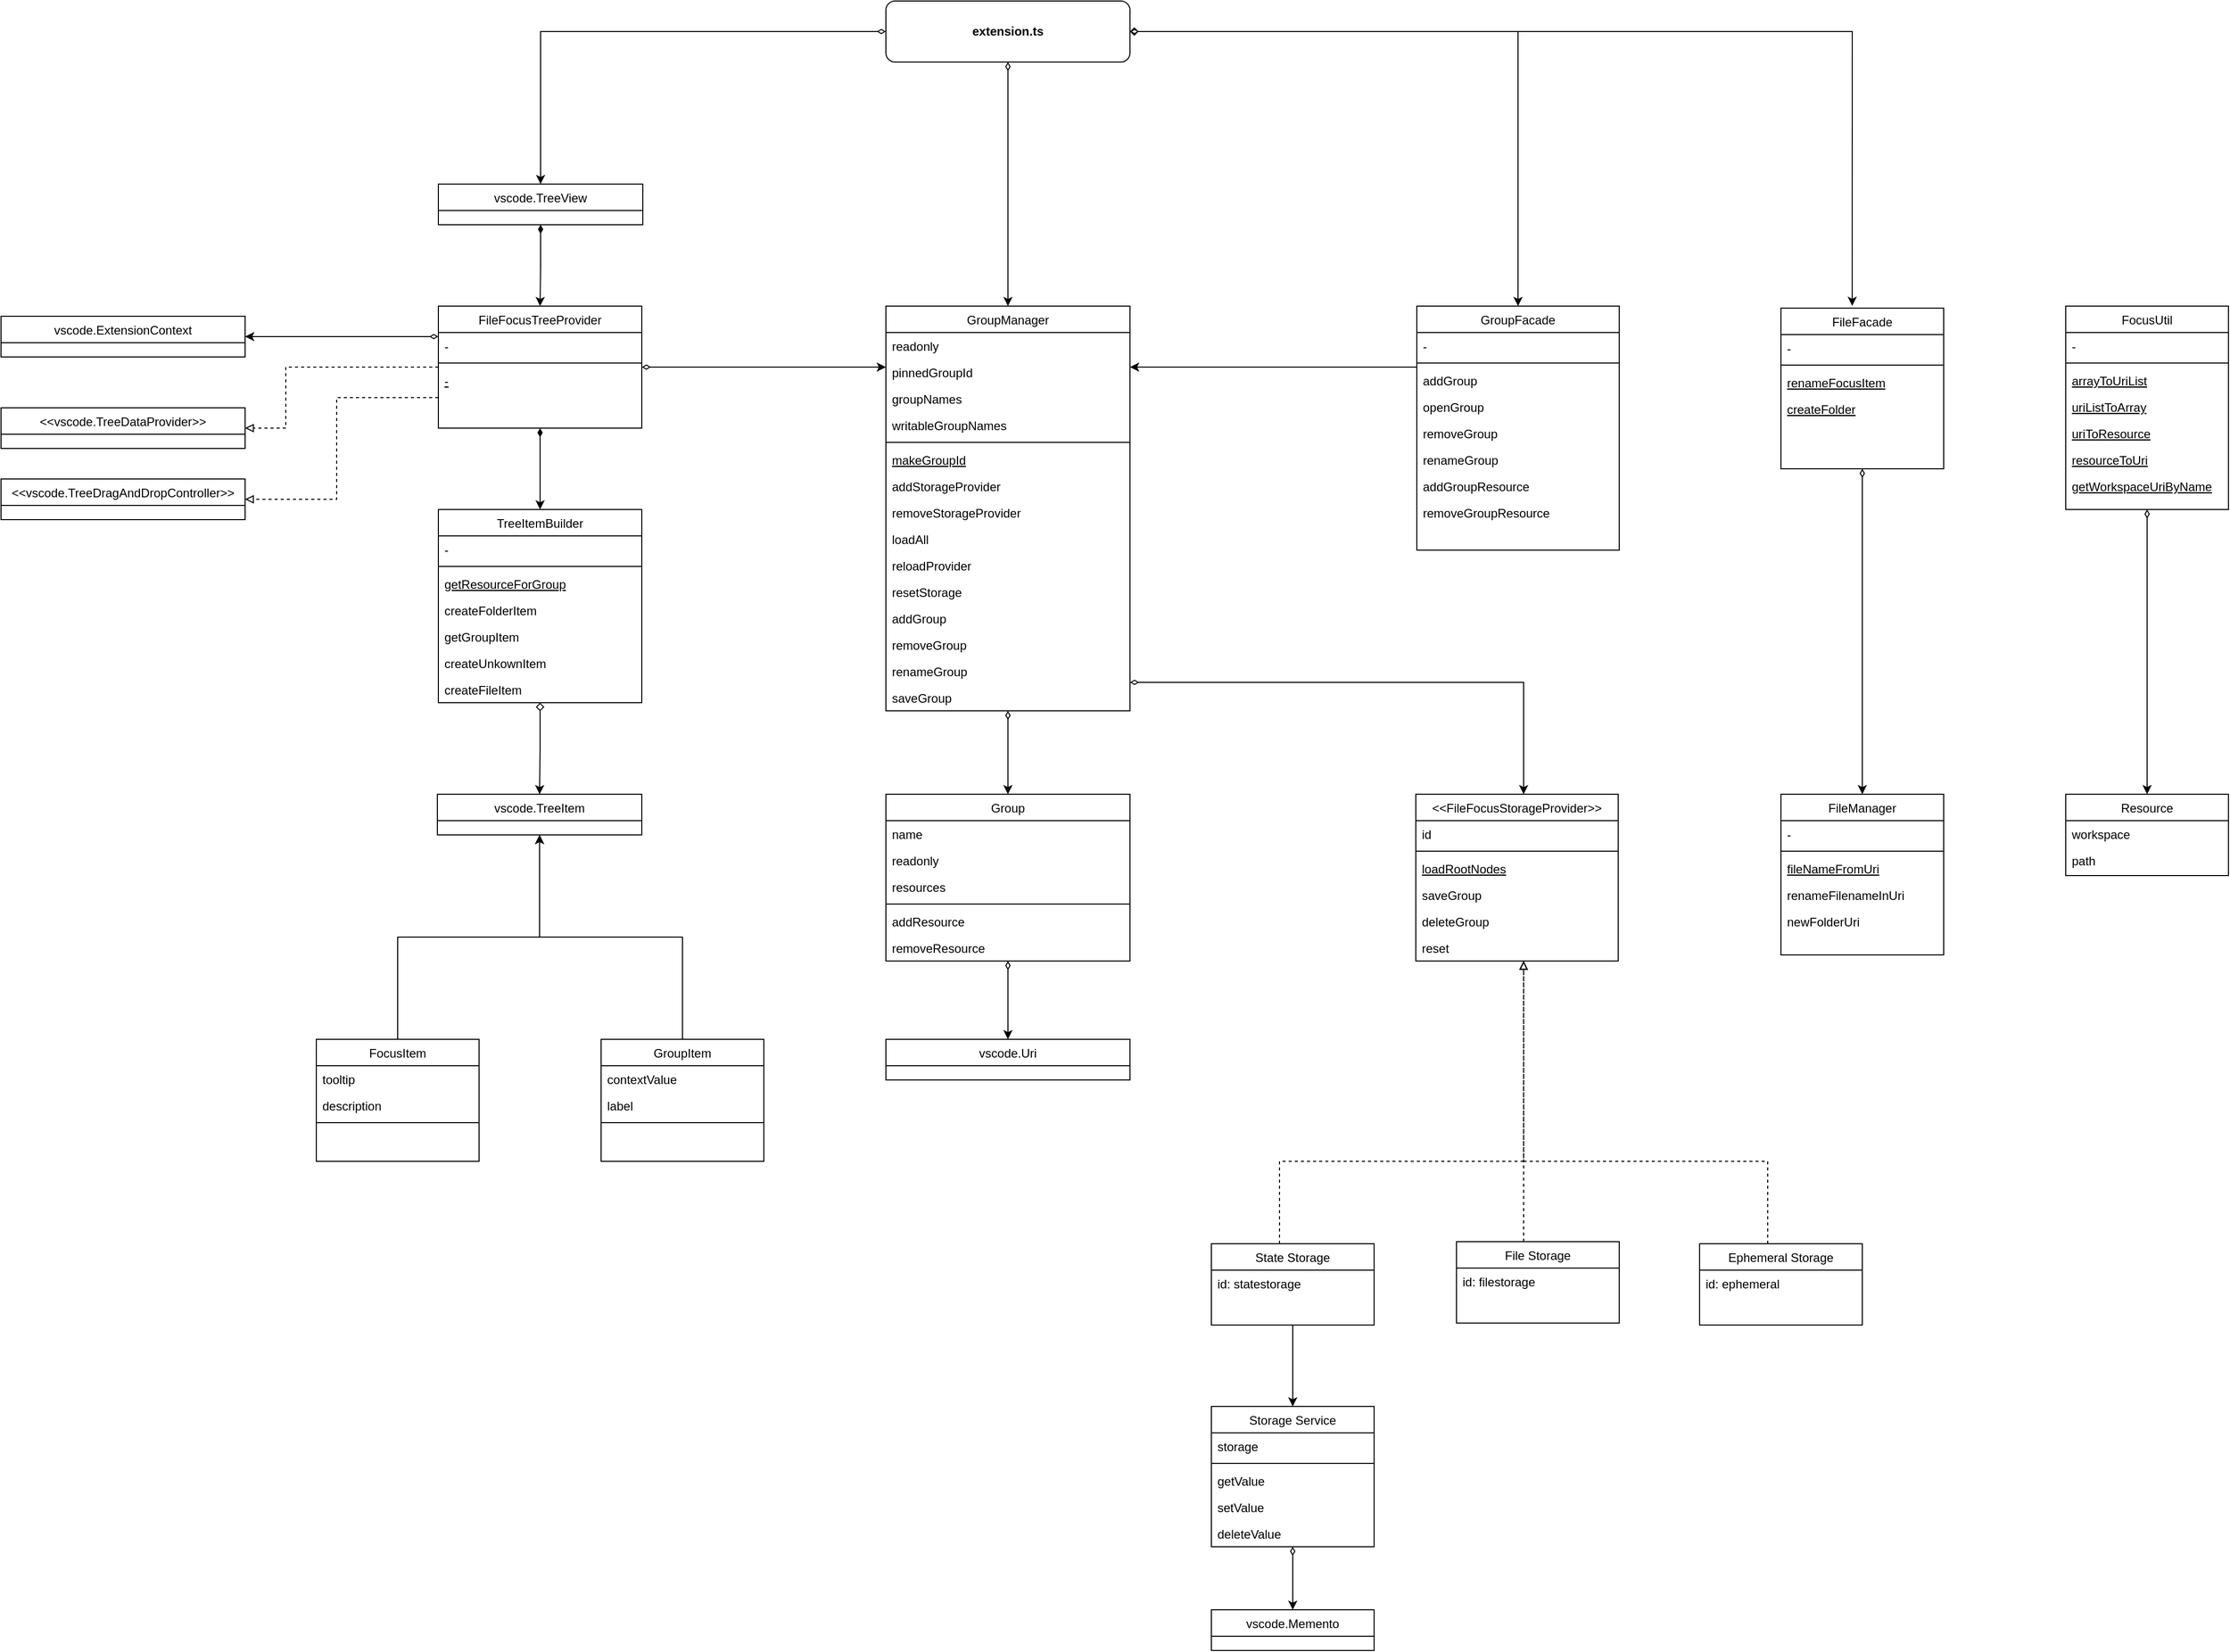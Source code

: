 <mxfile version="22.0.3" type="device">
  <diagram id="C5RBs43oDa-KdzZeNtuy" name="Page-1">
    <mxGraphModel dx="2527" dy="3093" grid="1" gridSize="10" guides="1" tooltips="1" connect="1" arrows="1" fold="1" page="1" pageScale="1" pageWidth="827" pageHeight="1169" math="0" shadow="0">
      <root>
        <mxCell id="WIyWlLk6GJQsqaUBKTNV-0" />
        <mxCell id="WIyWlLk6GJQsqaUBKTNV-1" parent="WIyWlLk6GJQsqaUBKTNV-0" />
        <mxCell id="tb0Ajru5CgpvKeTH0IVj-157" style="edgeStyle=orthogonalEdgeStyle;rounded=0;orthogonalLoop=1;jettySize=auto;html=1;entryX=0.5;entryY=0;entryDx=0;entryDy=0;startArrow=diamondThin;startFill=0;" edge="1" parent="WIyWlLk6GJQsqaUBKTNV-1" source="tb0Ajru5CgpvKeTH0IVj-0" target="tb0Ajru5CgpvKeTH0IVj-155">
          <mxGeometry relative="1" as="geometry" />
        </mxCell>
        <mxCell id="tb0Ajru5CgpvKeTH0IVj-0" value="Storage Service" style="swimlane;fontStyle=0;align=center;verticalAlign=top;childLayout=stackLayout;horizontal=1;startSize=26;horizontalStack=0;resizeParent=1;resizeLast=0;collapsible=1;marginBottom=0;rounded=0;shadow=0;strokeWidth=1;" vertex="1" parent="WIyWlLk6GJQsqaUBKTNV-1">
          <mxGeometry x="2080" y="1162" width="160" height="138" as="geometry">
            <mxRectangle x="130" y="380" width="160" height="26" as="alternateBounds" />
          </mxGeometry>
        </mxCell>
        <mxCell id="tb0Ajru5CgpvKeTH0IVj-1" value="storage" style="text;align=left;verticalAlign=top;spacingLeft=4;spacingRight=4;overflow=hidden;rotatable=0;points=[[0,0.5],[1,0.5]];portConstraint=eastwest;" vertex="1" parent="tb0Ajru5CgpvKeTH0IVj-0">
          <mxGeometry y="26" width="160" height="26" as="geometry" />
        </mxCell>
        <mxCell id="tb0Ajru5CgpvKeTH0IVj-3" value="" style="line;html=1;strokeWidth=1;align=left;verticalAlign=middle;spacingTop=-1;spacingLeft=3;spacingRight=3;rotatable=0;labelPosition=right;points=[];portConstraint=eastwest;" vertex="1" parent="tb0Ajru5CgpvKeTH0IVj-0">
          <mxGeometry y="52" width="160" height="8" as="geometry" />
        </mxCell>
        <mxCell id="tb0Ajru5CgpvKeTH0IVj-4" value="getValue" style="text;align=left;verticalAlign=top;spacingLeft=4;spacingRight=4;overflow=hidden;rotatable=0;points=[[0,0.5],[1,0.5]];portConstraint=eastwest;fontStyle=0" vertex="1" parent="tb0Ajru5CgpvKeTH0IVj-0">
          <mxGeometry y="60" width="160" height="26" as="geometry" />
        </mxCell>
        <mxCell id="tb0Ajru5CgpvKeTH0IVj-5" value="setValue" style="text;align=left;verticalAlign=top;spacingLeft=4;spacingRight=4;overflow=hidden;rotatable=0;points=[[0,0.5],[1,0.5]];portConstraint=eastwest;" vertex="1" parent="tb0Ajru5CgpvKeTH0IVj-0">
          <mxGeometry y="86" width="160" height="26" as="geometry" />
        </mxCell>
        <mxCell id="tb0Ajru5CgpvKeTH0IVj-156" value="deleteValue" style="text;align=left;verticalAlign=top;spacingLeft=4;spacingRight=4;overflow=hidden;rotatable=0;points=[[0,0.5],[1,0.5]];portConstraint=eastwest;" vertex="1" parent="tb0Ajru5CgpvKeTH0IVj-0">
          <mxGeometry y="112" width="160" height="26" as="geometry" />
        </mxCell>
        <mxCell id="tb0Ajru5CgpvKeTH0IVj-40" style="edgeStyle=orthogonalEdgeStyle;rounded=0;orthogonalLoop=1;jettySize=auto;html=1;dashed=1;endArrow=block;endFill=0;" edge="1" parent="WIyWlLk6GJQsqaUBKTNV-1" source="tb0Ajru5CgpvKeTH0IVj-13" target="tb0Ajru5CgpvKeTH0IVj-28">
          <mxGeometry relative="1" as="geometry">
            <Array as="points">
              <mxPoint x="2147" y="921" />
              <mxPoint x="2387" y="921" />
            </Array>
          </mxGeometry>
        </mxCell>
        <mxCell id="tb0Ajru5CgpvKeTH0IVj-158" style="edgeStyle=orthogonalEdgeStyle;rounded=0;orthogonalLoop=1;jettySize=auto;html=1;entryX=0.5;entryY=0;entryDx=0;entryDy=0;" edge="1" parent="WIyWlLk6GJQsqaUBKTNV-1" source="tb0Ajru5CgpvKeTH0IVj-13" target="tb0Ajru5CgpvKeTH0IVj-0">
          <mxGeometry relative="1" as="geometry" />
        </mxCell>
        <mxCell id="tb0Ajru5CgpvKeTH0IVj-13" value="State Storage" style="swimlane;fontStyle=0;align=center;verticalAlign=top;childLayout=stackLayout;horizontal=1;startSize=26;horizontalStack=0;resizeParent=1;resizeLast=0;collapsible=1;marginBottom=0;rounded=0;shadow=0;strokeWidth=1;" vertex="1" parent="WIyWlLk6GJQsqaUBKTNV-1">
          <mxGeometry x="2080" y="1002" width="160" height="80" as="geometry">
            <mxRectangle x="130" y="380" width="160" height="26" as="alternateBounds" />
          </mxGeometry>
        </mxCell>
        <mxCell id="tb0Ajru5CgpvKeTH0IVj-14" value="id: statestorage" style="text;align=left;verticalAlign=top;spacingLeft=4;spacingRight=4;overflow=hidden;rotatable=0;points=[[0,0.5],[1,0.5]];portConstraint=eastwest;" vertex="1" parent="tb0Ajru5CgpvKeTH0IVj-13">
          <mxGeometry y="26" width="160" height="26" as="geometry" />
        </mxCell>
        <mxCell id="tb0Ajru5CgpvKeTH0IVj-41" style="edgeStyle=orthogonalEdgeStyle;rounded=0;orthogonalLoop=1;jettySize=auto;html=1;dashed=1;endArrow=block;endFill=0;" edge="1" parent="WIyWlLk6GJQsqaUBKTNV-1" source="tb0Ajru5CgpvKeTH0IVj-18" target="tb0Ajru5CgpvKeTH0IVj-28">
          <mxGeometry relative="1" as="geometry">
            <Array as="points">
              <mxPoint x="2387" y="893" />
              <mxPoint x="2387" y="893" />
            </Array>
          </mxGeometry>
        </mxCell>
        <mxCell id="tb0Ajru5CgpvKeTH0IVj-18" value="File Storage" style="swimlane;fontStyle=0;align=center;verticalAlign=top;childLayout=stackLayout;horizontal=1;startSize=26;horizontalStack=0;resizeParent=1;resizeLast=0;collapsible=1;marginBottom=0;rounded=0;shadow=0;strokeWidth=1;" vertex="1" parent="WIyWlLk6GJQsqaUBKTNV-1">
          <mxGeometry x="2321" y="1000" width="160" height="80" as="geometry">
            <mxRectangle x="130" y="380" width="160" height="26" as="alternateBounds" />
          </mxGeometry>
        </mxCell>
        <mxCell id="tb0Ajru5CgpvKeTH0IVj-19" value="id: filestorage" style="text;align=left;verticalAlign=top;spacingLeft=4;spacingRight=4;overflow=hidden;rotatable=0;points=[[0,0.5],[1,0.5]];portConstraint=eastwest;" vertex="1" parent="tb0Ajru5CgpvKeTH0IVj-18">
          <mxGeometry y="26" width="160" height="26" as="geometry" />
        </mxCell>
        <mxCell id="tb0Ajru5CgpvKeTH0IVj-39" style="edgeStyle=orthogonalEdgeStyle;rounded=0;orthogonalLoop=1;jettySize=auto;html=1;dashed=1;endArrow=block;endFill=0;" edge="1" parent="WIyWlLk6GJQsqaUBKTNV-1" source="tb0Ajru5CgpvKeTH0IVj-23" target="tb0Ajru5CgpvKeTH0IVj-28">
          <mxGeometry relative="1" as="geometry">
            <Array as="points">
              <mxPoint x="2627" y="921" />
              <mxPoint x="2387" y="921" />
            </Array>
          </mxGeometry>
        </mxCell>
        <mxCell id="tb0Ajru5CgpvKeTH0IVj-23" value="Ephemeral Storage" style="swimlane;fontStyle=0;align=center;verticalAlign=top;childLayout=stackLayout;horizontal=1;startSize=26;horizontalStack=0;resizeParent=1;resizeLast=0;collapsible=1;marginBottom=0;rounded=0;shadow=0;strokeWidth=1;" vertex="1" parent="WIyWlLk6GJQsqaUBKTNV-1">
          <mxGeometry x="2560" y="1002" width="160" height="80" as="geometry">
            <mxRectangle x="130" y="380" width="160" height="26" as="alternateBounds" />
          </mxGeometry>
        </mxCell>
        <mxCell id="tb0Ajru5CgpvKeTH0IVj-24" value="id: ephemeral" style="text;align=left;verticalAlign=top;spacingLeft=4;spacingRight=4;overflow=hidden;rotatable=0;points=[[0,0.5],[1,0.5]];portConstraint=eastwest;" vertex="1" parent="tb0Ajru5CgpvKeTH0IVj-23">
          <mxGeometry y="26" width="160" height="26" as="geometry" />
        </mxCell>
        <mxCell id="tb0Ajru5CgpvKeTH0IVj-28" value="&lt;&lt;FileFocusStorageProvider&gt;&gt;" style="swimlane;fontStyle=0;align=center;verticalAlign=top;childLayout=stackLayout;horizontal=1;startSize=26;horizontalStack=0;resizeParent=1;resizeLast=0;collapsible=1;marginBottom=0;rounded=0;shadow=0;strokeWidth=1;" vertex="1" parent="WIyWlLk6GJQsqaUBKTNV-1">
          <mxGeometry x="2281" y="560" width="199" height="164" as="geometry">
            <mxRectangle x="130" y="380" width="160" height="26" as="alternateBounds" />
          </mxGeometry>
        </mxCell>
        <mxCell id="tb0Ajru5CgpvKeTH0IVj-29" value="id" style="text;align=left;verticalAlign=top;spacingLeft=4;spacingRight=4;overflow=hidden;rotatable=0;points=[[0,0.5],[1,0.5]];portConstraint=eastwest;" vertex="1" parent="tb0Ajru5CgpvKeTH0IVj-28">
          <mxGeometry y="26" width="199" height="26" as="geometry" />
        </mxCell>
        <mxCell id="tb0Ajru5CgpvKeTH0IVj-30" value="" style="line;html=1;strokeWidth=1;align=left;verticalAlign=middle;spacingTop=-1;spacingLeft=3;spacingRight=3;rotatable=0;labelPosition=right;points=[];portConstraint=eastwest;" vertex="1" parent="tb0Ajru5CgpvKeTH0IVj-28">
          <mxGeometry y="52" width="199" height="8" as="geometry" />
        </mxCell>
        <mxCell id="tb0Ajru5CgpvKeTH0IVj-31" value="loadRootNodes" style="text;align=left;verticalAlign=top;spacingLeft=4;spacingRight=4;overflow=hidden;rotatable=0;points=[[0,0.5],[1,0.5]];portConstraint=eastwest;fontStyle=4" vertex="1" parent="tb0Ajru5CgpvKeTH0IVj-28">
          <mxGeometry y="60" width="199" height="26" as="geometry" />
        </mxCell>
        <mxCell id="tb0Ajru5CgpvKeTH0IVj-32" value="saveGroup" style="text;align=left;verticalAlign=top;spacingLeft=4;spacingRight=4;overflow=hidden;rotatable=0;points=[[0,0.5],[1,0.5]];portConstraint=eastwest;" vertex="1" parent="tb0Ajru5CgpvKeTH0IVj-28">
          <mxGeometry y="86" width="199" height="26" as="geometry" />
        </mxCell>
        <mxCell id="tb0Ajru5CgpvKeTH0IVj-33" value="deleteGroup" style="text;align=left;verticalAlign=top;spacingLeft=4;spacingRight=4;overflow=hidden;rotatable=0;points=[[0,0.5],[1,0.5]];portConstraint=eastwest;" vertex="1" parent="tb0Ajru5CgpvKeTH0IVj-28">
          <mxGeometry y="112" width="199" height="26" as="geometry" />
        </mxCell>
        <mxCell id="tb0Ajru5CgpvKeTH0IVj-34" value="reset" style="text;align=left;verticalAlign=top;spacingLeft=4;spacingRight=4;overflow=hidden;rotatable=0;points=[[0,0.5],[1,0.5]];portConstraint=eastwest;" vertex="1" parent="tb0Ajru5CgpvKeTH0IVj-28">
          <mxGeometry y="138" width="199" height="26" as="geometry" />
        </mxCell>
        <mxCell id="tb0Ajru5CgpvKeTH0IVj-77" style="edgeStyle=orthogonalEdgeStyle;rounded=0;orthogonalLoop=1;jettySize=auto;html=1;entryX=1;entryY=0.5;entryDx=0;entryDy=0;dashed=1;endArrow=block;endFill=0;" edge="1" parent="WIyWlLk6GJQsqaUBKTNV-1" source="tb0Ajru5CgpvKeTH0IVj-42" target="tb0Ajru5CgpvKeTH0IVj-62">
          <mxGeometry relative="1" as="geometry">
            <Array as="points">
              <mxPoint x="1170" y="140" />
              <mxPoint x="1170" y="200" />
            </Array>
          </mxGeometry>
        </mxCell>
        <mxCell id="tb0Ajru5CgpvKeTH0IVj-78" style="edgeStyle=orthogonalEdgeStyle;rounded=0;orthogonalLoop=1;jettySize=auto;html=1;entryX=1;entryY=0.5;entryDx=0;entryDy=0;endArrow=block;endFill=0;dashed=1;" edge="1" parent="WIyWlLk6GJQsqaUBKTNV-1" source="tb0Ajru5CgpvKeTH0IVj-42" target="tb0Ajru5CgpvKeTH0IVj-69">
          <mxGeometry relative="1" as="geometry">
            <Array as="points">
              <mxPoint x="1220" y="170" />
              <mxPoint x="1220" y="270" />
            </Array>
          </mxGeometry>
        </mxCell>
        <mxCell id="tb0Ajru5CgpvKeTH0IVj-147" style="edgeStyle=orthogonalEdgeStyle;rounded=0;orthogonalLoop=1;jettySize=auto;html=1;startArrow=diamondThin;startFill=1;" edge="1" parent="WIyWlLk6GJQsqaUBKTNV-1" source="tb0Ajru5CgpvKeTH0IVj-42" target="tb0Ajru5CgpvKeTH0IVj-57">
          <mxGeometry relative="1" as="geometry" />
        </mxCell>
        <mxCell id="tb0Ajru5CgpvKeTH0IVj-149" style="edgeStyle=orthogonalEdgeStyle;rounded=0;orthogonalLoop=1;jettySize=auto;html=1;startArrow=diamondThin;startFill=0;" edge="1" parent="WIyWlLk6GJQsqaUBKTNV-1" source="tb0Ajru5CgpvKeTH0IVj-42" target="tb0Ajru5CgpvKeTH0IVj-148">
          <mxGeometry relative="1" as="geometry">
            <mxPoint x="1820" y="230" as="sourcePoint" />
            <mxPoint x="1570" y="-180" as="targetPoint" />
            <Array as="points">
              <mxPoint x="1290" y="110" />
              <mxPoint x="1290" y="110" />
            </Array>
          </mxGeometry>
        </mxCell>
        <mxCell id="tb0Ajru5CgpvKeTH0IVj-162" style="edgeStyle=orthogonalEdgeStyle;rounded=0;orthogonalLoop=1;jettySize=auto;html=1;startArrow=diamondThin;startFill=0;" edge="1" parent="WIyWlLk6GJQsqaUBKTNV-1" source="tb0Ajru5CgpvKeTH0IVj-42" target="tb0Ajru5CgpvKeTH0IVj-107">
          <mxGeometry relative="1" as="geometry">
            <Array as="points">
              <mxPoint x="1710" y="140" />
              <mxPoint x="1710" y="140" />
            </Array>
          </mxGeometry>
        </mxCell>
        <mxCell id="tb0Ajru5CgpvKeTH0IVj-42" value="FileFocusTreeProvider" style="swimlane;fontStyle=0;align=center;verticalAlign=top;childLayout=stackLayout;horizontal=1;startSize=26;horizontalStack=0;resizeParent=1;resizeLast=0;collapsible=1;marginBottom=0;rounded=0;shadow=0;strokeWidth=1;" vertex="1" parent="WIyWlLk6GJQsqaUBKTNV-1">
          <mxGeometry x="1320" y="80" width="200" height="120" as="geometry">
            <mxRectangle x="130" y="380" width="160" height="26" as="alternateBounds" />
          </mxGeometry>
        </mxCell>
        <mxCell id="tb0Ajru5CgpvKeTH0IVj-43" value="-" style="text;align=left;verticalAlign=top;spacingLeft=4;spacingRight=4;overflow=hidden;rotatable=0;points=[[0,0.5],[1,0.5]];portConstraint=eastwest;" vertex="1" parent="tb0Ajru5CgpvKeTH0IVj-42">
          <mxGeometry y="26" width="200" height="26" as="geometry" />
        </mxCell>
        <mxCell id="tb0Ajru5CgpvKeTH0IVj-44" value="" style="line;html=1;strokeWidth=1;align=left;verticalAlign=middle;spacingTop=-1;spacingLeft=3;spacingRight=3;rotatable=0;labelPosition=right;points=[];portConstraint=eastwest;" vertex="1" parent="tb0Ajru5CgpvKeTH0IVj-42">
          <mxGeometry y="52" width="200" height="8" as="geometry" />
        </mxCell>
        <mxCell id="tb0Ajru5CgpvKeTH0IVj-45" value="-" style="text;align=left;verticalAlign=top;spacingLeft=4;spacingRight=4;overflow=hidden;rotatable=0;points=[[0,0.5],[1,0.5]];portConstraint=eastwest;fontStyle=4" vertex="1" parent="tb0Ajru5CgpvKeTH0IVj-42">
          <mxGeometry y="60" width="200" height="26" as="geometry" />
        </mxCell>
        <mxCell id="tb0Ajru5CgpvKeTH0IVj-76" style="edgeStyle=orthogonalEdgeStyle;rounded=0;orthogonalLoop=1;jettySize=auto;html=1;entryX=0.5;entryY=1;entryDx=0;entryDy=0;" edge="1" parent="WIyWlLk6GJQsqaUBKTNV-1" source="tb0Ajru5CgpvKeTH0IVj-47" target="tb0Ajru5CgpvKeTH0IVj-70">
          <mxGeometry relative="1" as="geometry" />
        </mxCell>
        <mxCell id="tb0Ajru5CgpvKeTH0IVj-47" value="FocusItem" style="swimlane;fontStyle=0;align=center;verticalAlign=top;childLayout=stackLayout;horizontal=1;startSize=26;horizontalStack=0;resizeParent=1;resizeLast=0;collapsible=1;marginBottom=0;rounded=0;shadow=0;strokeWidth=1;" vertex="1" parent="WIyWlLk6GJQsqaUBKTNV-1">
          <mxGeometry x="1200" y="801" width="160" height="120" as="geometry">
            <mxRectangle x="130" y="380" width="160" height="26" as="alternateBounds" />
          </mxGeometry>
        </mxCell>
        <mxCell id="tb0Ajru5CgpvKeTH0IVj-48" value="tooltip" style="text;align=left;verticalAlign=top;spacingLeft=4;spacingRight=4;overflow=hidden;rotatable=0;points=[[0,0.5],[1,0.5]];portConstraint=eastwest;" vertex="1" parent="tb0Ajru5CgpvKeTH0IVj-47">
          <mxGeometry y="26" width="160" height="26" as="geometry" />
        </mxCell>
        <mxCell id="tb0Ajru5CgpvKeTH0IVj-50" value="description" style="text;align=left;verticalAlign=top;spacingLeft=4;spacingRight=4;overflow=hidden;rotatable=0;points=[[0,0.5],[1,0.5]];portConstraint=eastwest;fontStyle=0" vertex="1" parent="tb0Ajru5CgpvKeTH0IVj-47">
          <mxGeometry y="52" width="160" height="26" as="geometry" />
        </mxCell>
        <mxCell id="tb0Ajru5CgpvKeTH0IVj-49" value="" style="line;html=1;strokeWidth=1;align=left;verticalAlign=middle;spacingTop=-1;spacingLeft=3;spacingRight=3;rotatable=0;labelPosition=right;points=[];portConstraint=eastwest;" vertex="1" parent="tb0Ajru5CgpvKeTH0IVj-47">
          <mxGeometry y="78" width="160" height="8" as="geometry" />
        </mxCell>
        <mxCell id="tb0Ajru5CgpvKeTH0IVj-75" style="edgeStyle=orthogonalEdgeStyle;rounded=0;orthogonalLoop=1;jettySize=auto;html=1;entryX=0.5;entryY=1;entryDx=0;entryDy=0;" edge="1" parent="WIyWlLk6GJQsqaUBKTNV-1" source="tb0Ajru5CgpvKeTH0IVj-52" target="tb0Ajru5CgpvKeTH0IVj-70">
          <mxGeometry relative="1" as="geometry" />
        </mxCell>
        <mxCell id="tb0Ajru5CgpvKeTH0IVj-52" value="GroupItem" style="swimlane;fontStyle=0;align=center;verticalAlign=top;childLayout=stackLayout;horizontal=1;startSize=26;horizontalStack=0;resizeParent=1;resizeLast=0;collapsible=1;marginBottom=0;rounded=0;shadow=0;strokeWidth=1;" vertex="1" parent="WIyWlLk6GJQsqaUBKTNV-1">
          <mxGeometry x="1480" y="801" width="160" height="120" as="geometry">
            <mxRectangle x="130" y="380" width="160" height="26" as="alternateBounds" />
          </mxGeometry>
        </mxCell>
        <mxCell id="tb0Ajru5CgpvKeTH0IVj-53" value="contextValue" style="text;align=left;verticalAlign=top;spacingLeft=4;spacingRight=4;overflow=hidden;rotatable=0;points=[[0,0.5],[1,0.5]];portConstraint=eastwest;" vertex="1" parent="tb0Ajru5CgpvKeTH0IVj-52">
          <mxGeometry y="26" width="160" height="26" as="geometry" />
        </mxCell>
        <mxCell id="tb0Ajru5CgpvKeTH0IVj-55" value="label" style="text;align=left;verticalAlign=top;spacingLeft=4;spacingRight=4;overflow=hidden;rotatable=0;points=[[0,0.5],[1,0.5]];portConstraint=eastwest;fontStyle=0" vertex="1" parent="tb0Ajru5CgpvKeTH0IVj-52">
          <mxGeometry y="52" width="160" height="26" as="geometry" />
        </mxCell>
        <mxCell id="tb0Ajru5CgpvKeTH0IVj-54" value="" style="line;html=1;strokeWidth=1;align=left;verticalAlign=middle;spacingTop=-1;spacingLeft=3;spacingRight=3;rotatable=0;labelPosition=right;points=[];portConstraint=eastwest;" vertex="1" parent="tb0Ajru5CgpvKeTH0IVj-52">
          <mxGeometry y="78" width="160" height="8" as="geometry" />
        </mxCell>
        <mxCell id="tb0Ajru5CgpvKeTH0IVj-151" style="edgeStyle=orthogonalEdgeStyle;rounded=0;orthogonalLoop=1;jettySize=auto;html=1;startArrow=diamond;startFill=0;" edge="1" parent="WIyWlLk6GJQsqaUBKTNV-1" source="tb0Ajru5CgpvKeTH0IVj-57" target="tb0Ajru5CgpvKeTH0IVj-70">
          <mxGeometry relative="1" as="geometry" />
        </mxCell>
        <mxCell id="tb0Ajru5CgpvKeTH0IVj-57" value="TreeItemBuilder" style="swimlane;fontStyle=0;align=center;verticalAlign=top;childLayout=stackLayout;horizontal=1;startSize=26;horizontalStack=0;resizeParent=1;resizeLast=0;collapsible=1;marginBottom=0;rounded=0;shadow=0;strokeWidth=1;" vertex="1" parent="WIyWlLk6GJQsqaUBKTNV-1">
          <mxGeometry x="1320" y="280" width="200" height="190" as="geometry">
            <mxRectangle x="130" y="380" width="160" height="26" as="alternateBounds" />
          </mxGeometry>
        </mxCell>
        <mxCell id="tb0Ajru5CgpvKeTH0IVj-58" value="-" style="text;align=left;verticalAlign=top;spacingLeft=4;spacingRight=4;overflow=hidden;rotatable=0;points=[[0,0.5],[1,0.5]];portConstraint=eastwest;" vertex="1" parent="tb0Ajru5CgpvKeTH0IVj-57">
          <mxGeometry y="26" width="200" height="26" as="geometry" />
        </mxCell>
        <mxCell id="tb0Ajru5CgpvKeTH0IVj-59" value="" style="line;html=1;strokeWidth=1;align=left;verticalAlign=middle;spacingTop=-1;spacingLeft=3;spacingRight=3;rotatable=0;labelPosition=right;points=[];portConstraint=eastwest;" vertex="1" parent="tb0Ajru5CgpvKeTH0IVj-57">
          <mxGeometry y="52" width="200" height="8" as="geometry" />
        </mxCell>
        <mxCell id="tb0Ajru5CgpvKeTH0IVj-60" value="getResourceForGroup&#xa;" style="text;align=left;verticalAlign=top;spacingLeft=4;spacingRight=4;overflow=hidden;rotatable=0;points=[[0,0.5],[1,0.5]];portConstraint=eastwest;fontStyle=4" vertex="1" parent="tb0Ajru5CgpvKeTH0IVj-57">
          <mxGeometry y="60" width="200" height="26" as="geometry" />
        </mxCell>
        <mxCell id="tb0Ajru5CgpvKeTH0IVj-61" value="createFolderItem" style="text;align=left;verticalAlign=top;spacingLeft=4;spacingRight=4;overflow=hidden;rotatable=0;points=[[0,0.5],[1,0.5]];portConstraint=eastwest;" vertex="1" parent="tb0Ajru5CgpvKeTH0IVj-57">
          <mxGeometry y="86" width="200" height="26" as="geometry" />
        </mxCell>
        <mxCell id="tb0Ajru5CgpvKeTH0IVj-79" value="getGroupItem" style="text;align=left;verticalAlign=top;spacingLeft=4;spacingRight=4;overflow=hidden;rotatable=0;points=[[0,0.5],[1,0.5]];portConstraint=eastwest;" vertex="1" parent="tb0Ajru5CgpvKeTH0IVj-57">
          <mxGeometry y="112" width="200" height="26" as="geometry" />
        </mxCell>
        <mxCell id="tb0Ajru5CgpvKeTH0IVj-80" value="createUnkownItem" style="text;align=left;verticalAlign=top;spacingLeft=4;spacingRight=4;overflow=hidden;rotatable=0;points=[[0,0.5],[1,0.5]];portConstraint=eastwest;" vertex="1" parent="tb0Ajru5CgpvKeTH0IVj-57">
          <mxGeometry y="138" width="200" height="26" as="geometry" />
        </mxCell>
        <mxCell id="tb0Ajru5CgpvKeTH0IVj-81" value="createFileItem" style="text;align=left;verticalAlign=top;spacingLeft=4;spacingRight=4;overflow=hidden;rotatable=0;points=[[0,0.5],[1,0.5]];portConstraint=eastwest;" vertex="1" parent="tb0Ajru5CgpvKeTH0IVj-57">
          <mxGeometry y="164" width="200" height="26" as="geometry" />
        </mxCell>
        <mxCell id="tb0Ajru5CgpvKeTH0IVj-62" value="&lt;&lt;vscode.TreeDataProvider&gt;&gt;" style="swimlane;fontStyle=0;align=center;verticalAlign=top;childLayout=stackLayout;horizontal=1;startSize=26;horizontalStack=0;resizeParent=1;resizeLast=0;collapsible=1;marginBottom=0;rounded=0;shadow=0;strokeWidth=1;" vertex="1" parent="WIyWlLk6GJQsqaUBKTNV-1">
          <mxGeometry x="890" y="180" width="240" height="40" as="geometry">
            <mxRectangle x="130" y="380" width="160" height="26" as="alternateBounds" />
          </mxGeometry>
        </mxCell>
        <mxCell id="tb0Ajru5CgpvKeTH0IVj-69" value="&lt;&lt;vscode.TreeDragAndDropController&gt;&gt;" style="swimlane;fontStyle=0;align=center;verticalAlign=top;childLayout=stackLayout;horizontal=1;startSize=26;horizontalStack=0;resizeParent=1;resizeLast=0;collapsible=1;marginBottom=0;rounded=0;shadow=0;strokeWidth=1;" vertex="1" parent="WIyWlLk6GJQsqaUBKTNV-1">
          <mxGeometry x="890" y="250" width="240" height="40" as="geometry">
            <mxRectangle x="130" y="380" width="160" height="26" as="alternateBounds" />
          </mxGeometry>
        </mxCell>
        <mxCell id="tb0Ajru5CgpvKeTH0IVj-70" value="vscode.TreeItem" style="swimlane;fontStyle=0;align=center;verticalAlign=top;childLayout=stackLayout;horizontal=1;startSize=26;horizontalStack=0;resizeParent=1;resizeLast=0;collapsible=1;marginBottom=0;rounded=0;shadow=0;strokeWidth=1;" vertex="1" parent="WIyWlLk6GJQsqaUBKTNV-1">
          <mxGeometry x="1319" y="560" width="201" height="40" as="geometry">
            <mxRectangle x="130" y="380" width="160" height="26" as="alternateBounds" />
          </mxGeometry>
        </mxCell>
        <mxCell id="tb0Ajru5CgpvKeTH0IVj-160" style="edgeStyle=orthogonalEdgeStyle;rounded=0;orthogonalLoop=1;jettySize=auto;html=1;entryX=0.5;entryY=0;entryDx=0;entryDy=0;startArrow=diamondThin;startFill=0;" edge="1" parent="WIyWlLk6GJQsqaUBKTNV-1" source="tb0Ajru5CgpvKeTH0IVj-82" target="tb0Ajru5CgpvKeTH0IVj-87">
          <mxGeometry relative="1" as="geometry">
            <Array as="points" />
          </mxGeometry>
        </mxCell>
        <mxCell id="tb0Ajru5CgpvKeTH0IVj-82" value="FileFacade" style="swimlane;fontStyle=0;align=center;verticalAlign=top;childLayout=stackLayout;horizontal=1;startSize=26;horizontalStack=0;resizeParent=1;resizeLast=0;collapsible=1;marginBottom=0;rounded=0;shadow=0;strokeWidth=1;" vertex="1" parent="WIyWlLk6GJQsqaUBKTNV-1">
          <mxGeometry x="2640" y="82" width="160" height="158" as="geometry">
            <mxRectangle x="130" y="380" width="160" height="26" as="alternateBounds" />
          </mxGeometry>
        </mxCell>
        <mxCell id="tb0Ajru5CgpvKeTH0IVj-83" value="-" style="text;align=left;verticalAlign=top;spacingLeft=4;spacingRight=4;overflow=hidden;rotatable=0;points=[[0,0.5],[1,0.5]];portConstraint=eastwest;" vertex="1" parent="tb0Ajru5CgpvKeTH0IVj-82">
          <mxGeometry y="26" width="160" height="26" as="geometry" />
        </mxCell>
        <mxCell id="tb0Ajru5CgpvKeTH0IVj-84" value="" style="line;html=1;strokeWidth=1;align=left;verticalAlign=middle;spacingTop=-1;spacingLeft=3;spacingRight=3;rotatable=0;labelPosition=right;points=[];portConstraint=eastwest;" vertex="1" parent="tb0Ajru5CgpvKeTH0IVj-82">
          <mxGeometry y="52" width="160" height="8" as="geometry" />
        </mxCell>
        <mxCell id="tb0Ajru5CgpvKeTH0IVj-85" value="renameFocusItem" style="text;align=left;verticalAlign=top;spacingLeft=4;spacingRight=4;overflow=hidden;rotatable=0;points=[[0,0.5],[1,0.5]];portConstraint=eastwest;fontStyle=4" vertex="1" parent="tb0Ajru5CgpvKeTH0IVj-82">
          <mxGeometry y="60" width="160" height="26" as="geometry" />
        </mxCell>
        <mxCell id="tb0Ajru5CgpvKeTH0IVj-86" value="createFolder" style="text;align=left;verticalAlign=top;spacingLeft=4;spacingRight=4;overflow=hidden;rotatable=0;points=[[0,0.5],[1,0.5]];portConstraint=eastwest;fontStyle=4" vertex="1" parent="tb0Ajru5CgpvKeTH0IVj-82">
          <mxGeometry y="86" width="160" height="26" as="geometry" />
        </mxCell>
        <mxCell id="tb0Ajru5CgpvKeTH0IVj-87" value="FileManager" style="swimlane;fontStyle=0;align=center;verticalAlign=top;childLayout=stackLayout;horizontal=1;startSize=26;horizontalStack=0;resizeParent=1;resizeLast=0;collapsible=1;marginBottom=0;rounded=0;shadow=0;strokeWidth=1;" vertex="1" parent="WIyWlLk6GJQsqaUBKTNV-1">
          <mxGeometry x="2640" y="560" width="160" height="158" as="geometry">
            <mxRectangle x="130" y="380" width="160" height="26" as="alternateBounds" />
          </mxGeometry>
        </mxCell>
        <mxCell id="tb0Ajru5CgpvKeTH0IVj-88" value="-" style="text;align=left;verticalAlign=top;spacingLeft=4;spacingRight=4;overflow=hidden;rotatable=0;points=[[0,0.5],[1,0.5]];portConstraint=eastwest;" vertex="1" parent="tb0Ajru5CgpvKeTH0IVj-87">
          <mxGeometry y="26" width="160" height="26" as="geometry" />
        </mxCell>
        <mxCell id="tb0Ajru5CgpvKeTH0IVj-89" value="" style="line;html=1;strokeWidth=1;align=left;verticalAlign=middle;spacingTop=-1;spacingLeft=3;spacingRight=3;rotatable=0;labelPosition=right;points=[];portConstraint=eastwest;" vertex="1" parent="tb0Ajru5CgpvKeTH0IVj-87">
          <mxGeometry y="52" width="160" height="8" as="geometry" />
        </mxCell>
        <mxCell id="tb0Ajru5CgpvKeTH0IVj-90" value="fileNameFromUri" style="text;align=left;verticalAlign=top;spacingLeft=4;spacingRight=4;overflow=hidden;rotatable=0;points=[[0,0.5],[1,0.5]];portConstraint=eastwest;fontStyle=4" vertex="1" parent="tb0Ajru5CgpvKeTH0IVj-87">
          <mxGeometry y="60" width="160" height="26" as="geometry" />
        </mxCell>
        <mxCell id="tb0Ajru5CgpvKeTH0IVj-91" value="renameFilenameInUri" style="text;align=left;verticalAlign=top;spacingLeft=4;spacingRight=4;overflow=hidden;rotatable=0;points=[[0,0.5],[1,0.5]];portConstraint=eastwest;" vertex="1" parent="tb0Ajru5CgpvKeTH0IVj-87">
          <mxGeometry y="86" width="160" height="26" as="geometry" />
        </mxCell>
        <mxCell id="tb0Ajru5CgpvKeTH0IVj-112" value="newFolderUri" style="text;align=left;verticalAlign=top;spacingLeft=4;spacingRight=4;overflow=hidden;rotatable=0;points=[[0,0.5],[1,0.5]];portConstraint=eastwest;" vertex="1" parent="tb0Ajru5CgpvKeTH0IVj-87">
          <mxGeometry y="112" width="160" height="26" as="geometry" />
        </mxCell>
        <mxCell id="tb0Ajru5CgpvKeTH0IVj-159" style="edgeStyle=orthogonalEdgeStyle;rounded=0;orthogonalLoop=1;jettySize=auto;html=1;startArrow=diamondThin;startFill=0;" edge="1" parent="WIyWlLk6GJQsqaUBKTNV-1" source="tb0Ajru5CgpvKeTH0IVj-92" target="tb0Ajru5CgpvKeTH0IVj-137">
          <mxGeometry relative="1" as="geometry">
            <Array as="points" />
          </mxGeometry>
        </mxCell>
        <mxCell id="tb0Ajru5CgpvKeTH0IVj-92" value="FocusUtil" style="swimlane;fontStyle=0;align=center;verticalAlign=top;childLayout=stackLayout;horizontal=1;startSize=26;horizontalStack=0;resizeParent=1;resizeLast=0;collapsible=1;marginBottom=0;rounded=0;shadow=0;strokeWidth=1;" vertex="1" parent="WIyWlLk6GJQsqaUBKTNV-1">
          <mxGeometry x="2920" y="80" width="160" height="200" as="geometry">
            <mxRectangle x="130" y="380" width="160" height="26" as="alternateBounds" />
          </mxGeometry>
        </mxCell>
        <mxCell id="tb0Ajru5CgpvKeTH0IVj-93" value="-" style="text;align=left;verticalAlign=top;spacingLeft=4;spacingRight=4;overflow=hidden;rotatable=0;points=[[0,0.5],[1,0.5]];portConstraint=eastwest;" vertex="1" parent="tb0Ajru5CgpvKeTH0IVj-92">
          <mxGeometry y="26" width="160" height="26" as="geometry" />
        </mxCell>
        <mxCell id="tb0Ajru5CgpvKeTH0IVj-94" value="" style="line;html=1;strokeWidth=1;align=left;verticalAlign=middle;spacingTop=-1;spacingLeft=3;spacingRight=3;rotatable=0;labelPosition=right;points=[];portConstraint=eastwest;" vertex="1" parent="tb0Ajru5CgpvKeTH0IVj-92">
          <mxGeometry y="52" width="160" height="8" as="geometry" />
        </mxCell>
        <mxCell id="tb0Ajru5CgpvKeTH0IVj-95" value="arrayToUriList" style="text;align=left;verticalAlign=top;spacingLeft=4;spacingRight=4;overflow=hidden;rotatable=0;points=[[0,0.5],[1,0.5]];portConstraint=eastwest;fontStyle=4" vertex="1" parent="tb0Ajru5CgpvKeTH0IVj-92">
          <mxGeometry y="60" width="160" height="26" as="geometry" />
        </mxCell>
        <mxCell id="tb0Ajru5CgpvKeTH0IVj-96" value="uriListToArray" style="text;align=left;verticalAlign=top;spacingLeft=4;spacingRight=4;overflow=hidden;rotatable=0;points=[[0,0.5],[1,0.5]];portConstraint=eastwest;fontStyle=4" vertex="1" parent="tb0Ajru5CgpvKeTH0IVj-92">
          <mxGeometry y="86" width="160" height="26" as="geometry" />
        </mxCell>
        <mxCell id="tb0Ajru5CgpvKeTH0IVj-113" value="uriToResource" style="text;align=left;verticalAlign=top;spacingLeft=4;spacingRight=4;overflow=hidden;rotatable=0;points=[[0,0.5],[1,0.5]];portConstraint=eastwest;fontStyle=4" vertex="1" parent="tb0Ajru5CgpvKeTH0IVj-92">
          <mxGeometry y="112" width="160" height="26" as="geometry" />
        </mxCell>
        <mxCell id="tb0Ajru5CgpvKeTH0IVj-114" value="resourceToUri" style="text;align=left;verticalAlign=top;spacingLeft=4;spacingRight=4;overflow=hidden;rotatable=0;points=[[0,0.5],[1,0.5]];portConstraint=eastwest;fontStyle=4" vertex="1" parent="tb0Ajru5CgpvKeTH0IVj-92">
          <mxGeometry y="138" width="160" height="26" as="geometry" />
        </mxCell>
        <mxCell id="tb0Ajru5CgpvKeTH0IVj-115" value="getWorkspaceUriByName" style="text;align=left;verticalAlign=top;spacingLeft=4;spacingRight=4;overflow=hidden;rotatable=0;points=[[0,0.5],[1,0.5]];portConstraint=eastwest;fontStyle=4" vertex="1" parent="tb0Ajru5CgpvKeTH0IVj-92">
          <mxGeometry y="164" width="160" height="26" as="geometry" />
        </mxCell>
        <mxCell id="tb0Ajru5CgpvKeTH0IVj-152" style="edgeStyle=orthogonalEdgeStyle;rounded=0;orthogonalLoop=1;jettySize=auto;html=1;entryX=0.5;entryY=0;entryDx=0;entryDy=0;startArrow=diamondThin;startFill=0;" edge="1" parent="WIyWlLk6GJQsqaUBKTNV-1" source="tb0Ajru5CgpvKeTH0IVj-97" target="tb0Ajru5CgpvKeTH0IVj-143">
          <mxGeometry relative="1" as="geometry" />
        </mxCell>
        <mxCell id="tb0Ajru5CgpvKeTH0IVj-97" value="Group" style="swimlane;fontStyle=0;align=center;verticalAlign=top;childLayout=stackLayout;horizontal=1;startSize=26;horizontalStack=0;resizeParent=1;resizeLast=0;collapsible=1;marginBottom=0;rounded=0;shadow=0;strokeWidth=1;" vertex="1" parent="WIyWlLk6GJQsqaUBKTNV-1">
          <mxGeometry x="1760" y="560" width="240" height="164" as="geometry">
            <mxRectangle x="130" y="380" width="160" height="26" as="alternateBounds" />
          </mxGeometry>
        </mxCell>
        <mxCell id="tb0Ajru5CgpvKeTH0IVj-98" value="name" style="text;align=left;verticalAlign=top;spacingLeft=4;spacingRight=4;overflow=hidden;rotatable=0;points=[[0,0.5],[1,0.5]];portConstraint=eastwest;" vertex="1" parent="tb0Ajru5CgpvKeTH0IVj-97">
          <mxGeometry y="26" width="240" height="26" as="geometry" />
        </mxCell>
        <mxCell id="tb0Ajru5CgpvKeTH0IVj-116" value="readonly" style="text;align=left;verticalAlign=top;spacingLeft=4;spacingRight=4;overflow=hidden;rotatable=0;points=[[0,0.5],[1,0.5]];portConstraint=eastwest;" vertex="1" parent="tb0Ajru5CgpvKeTH0IVj-97">
          <mxGeometry y="52" width="240" height="26" as="geometry" />
        </mxCell>
        <mxCell id="tb0Ajru5CgpvKeTH0IVj-117" value="resources" style="text;align=left;verticalAlign=top;spacingLeft=4;spacingRight=4;overflow=hidden;rotatable=0;points=[[0,0.5],[1,0.5]];portConstraint=eastwest;" vertex="1" parent="tb0Ajru5CgpvKeTH0IVj-97">
          <mxGeometry y="78" width="240" height="26" as="geometry" />
        </mxCell>
        <mxCell id="tb0Ajru5CgpvKeTH0IVj-99" value="" style="line;html=1;strokeWidth=1;align=left;verticalAlign=middle;spacingTop=-1;spacingLeft=3;spacingRight=3;rotatable=0;labelPosition=right;points=[];portConstraint=eastwest;" vertex="1" parent="tb0Ajru5CgpvKeTH0IVj-97">
          <mxGeometry y="104" width="240" height="8" as="geometry" />
        </mxCell>
        <mxCell id="tb0Ajru5CgpvKeTH0IVj-100" value="addResource" style="text;align=left;verticalAlign=top;spacingLeft=4;spacingRight=4;overflow=hidden;rotatable=0;points=[[0,0.5],[1,0.5]];portConstraint=eastwest;fontStyle=0" vertex="1" parent="tb0Ajru5CgpvKeTH0IVj-97">
          <mxGeometry y="112" width="240" height="26" as="geometry" />
        </mxCell>
        <mxCell id="tb0Ajru5CgpvKeTH0IVj-101" value="removeResource" style="text;align=left;verticalAlign=top;spacingLeft=4;spacingRight=4;overflow=hidden;rotatable=0;points=[[0,0.5],[1,0.5]];portConstraint=eastwest;" vertex="1" parent="tb0Ajru5CgpvKeTH0IVj-97">
          <mxGeometry y="138" width="240" height="26" as="geometry" />
        </mxCell>
        <mxCell id="tb0Ajru5CgpvKeTH0IVj-163" style="edgeStyle=orthogonalEdgeStyle;rounded=0;orthogonalLoop=1;jettySize=auto;html=1;" edge="1" parent="WIyWlLk6GJQsqaUBKTNV-1" source="tb0Ajru5CgpvKeTH0IVj-102" target="tb0Ajru5CgpvKeTH0IVj-107">
          <mxGeometry relative="1" as="geometry">
            <Array as="points">
              <mxPoint x="2220" y="140" />
              <mxPoint x="2220" y="140" />
            </Array>
          </mxGeometry>
        </mxCell>
        <mxCell id="tb0Ajru5CgpvKeTH0IVj-102" value="GroupFacade" style="swimlane;fontStyle=0;align=center;verticalAlign=top;childLayout=stackLayout;horizontal=1;startSize=26;horizontalStack=0;resizeParent=1;resizeLast=0;collapsible=1;marginBottom=0;rounded=0;shadow=0;strokeWidth=1;" vertex="1" parent="WIyWlLk6GJQsqaUBKTNV-1">
          <mxGeometry x="2282" y="80" width="199" height="240" as="geometry">
            <mxRectangle x="130" y="380" width="160" height="26" as="alternateBounds" />
          </mxGeometry>
        </mxCell>
        <mxCell id="tb0Ajru5CgpvKeTH0IVj-103" value="-" style="text;align=left;verticalAlign=top;spacingLeft=4;spacingRight=4;overflow=hidden;rotatable=0;points=[[0,0.5],[1,0.5]];portConstraint=eastwest;" vertex="1" parent="tb0Ajru5CgpvKeTH0IVj-102">
          <mxGeometry y="26" width="199" height="26" as="geometry" />
        </mxCell>
        <mxCell id="tb0Ajru5CgpvKeTH0IVj-104" value="" style="line;html=1;strokeWidth=1;align=left;verticalAlign=middle;spacingTop=-1;spacingLeft=3;spacingRight=3;rotatable=0;labelPosition=right;points=[];portConstraint=eastwest;" vertex="1" parent="tb0Ajru5CgpvKeTH0IVj-102">
          <mxGeometry y="52" width="199" height="8" as="geometry" />
        </mxCell>
        <mxCell id="tb0Ajru5CgpvKeTH0IVj-105" value="addGroup" style="text;align=left;verticalAlign=top;spacingLeft=4;spacingRight=4;overflow=hidden;rotatable=0;points=[[0,0.5],[1,0.5]];portConstraint=eastwest;fontStyle=0" vertex="1" parent="tb0Ajru5CgpvKeTH0IVj-102">
          <mxGeometry y="60" width="199" height="26" as="geometry" />
        </mxCell>
        <mxCell id="tb0Ajru5CgpvKeTH0IVj-106" value="openGroup" style="text;align=left;verticalAlign=top;spacingLeft=4;spacingRight=4;overflow=hidden;rotatable=0;points=[[0,0.5],[1,0.5]];portConstraint=eastwest;" vertex="1" parent="tb0Ajru5CgpvKeTH0IVj-102">
          <mxGeometry y="86" width="199" height="26" as="geometry" />
        </mxCell>
        <mxCell id="tb0Ajru5CgpvKeTH0IVj-119" value="removeGroup" style="text;align=left;verticalAlign=top;spacingLeft=4;spacingRight=4;overflow=hidden;rotatable=0;points=[[0,0.5],[1,0.5]];portConstraint=eastwest;" vertex="1" parent="tb0Ajru5CgpvKeTH0IVj-102">
          <mxGeometry y="112" width="199" height="26" as="geometry" />
        </mxCell>
        <mxCell id="tb0Ajru5CgpvKeTH0IVj-118" value="renameGroup" style="text;align=left;verticalAlign=top;spacingLeft=4;spacingRight=4;overflow=hidden;rotatable=0;points=[[0,0.5],[1,0.5]];portConstraint=eastwest;" vertex="1" parent="tb0Ajru5CgpvKeTH0IVj-102">
          <mxGeometry y="138" width="199" height="26" as="geometry" />
        </mxCell>
        <mxCell id="tb0Ajru5CgpvKeTH0IVj-120" value="addGroupResource" style="text;align=left;verticalAlign=top;spacingLeft=4;spacingRight=4;overflow=hidden;rotatable=0;points=[[0,0.5],[1,0.5]];portConstraint=eastwest;" vertex="1" parent="tb0Ajru5CgpvKeTH0IVj-102">
          <mxGeometry y="164" width="199" height="26" as="geometry" />
        </mxCell>
        <mxCell id="tb0Ajru5CgpvKeTH0IVj-121" value="removeGroupResource" style="text;align=left;verticalAlign=top;spacingLeft=4;spacingRight=4;overflow=hidden;rotatable=0;points=[[0,0.5],[1,0.5]];portConstraint=eastwest;" vertex="1" parent="tb0Ajru5CgpvKeTH0IVj-102">
          <mxGeometry y="190" width="199" height="26" as="geometry" />
        </mxCell>
        <mxCell id="tb0Ajru5CgpvKeTH0IVj-134" style="edgeStyle=orthogonalEdgeStyle;rounded=0;orthogonalLoop=1;jettySize=auto;html=1;startArrow=diamondThin;startFill=0;" edge="1" parent="WIyWlLk6GJQsqaUBKTNV-1" source="tb0Ajru5CgpvKeTH0IVj-107" target="tb0Ajru5CgpvKeTH0IVj-28">
          <mxGeometry relative="1" as="geometry">
            <Array as="points">
              <mxPoint x="2387" y="450" />
            </Array>
          </mxGeometry>
        </mxCell>
        <mxCell id="tb0Ajru5CgpvKeTH0IVj-136" style="edgeStyle=orthogonalEdgeStyle;rounded=0;orthogonalLoop=1;jettySize=auto;html=1;startArrow=diamondThin;startFill=0;" edge="1" parent="WIyWlLk6GJQsqaUBKTNV-1" source="tb0Ajru5CgpvKeTH0IVj-107" target="tb0Ajru5CgpvKeTH0IVj-97">
          <mxGeometry relative="1" as="geometry">
            <Array as="points">
              <mxPoint x="1950" y="419" />
              <mxPoint x="1950" y="419" />
            </Array>
          </mxGeometry>
        </mxCell>
        <mxCell id="tb0Ajru5CgpvKeTH0IVj-107" value="GroupManager" style="swimlane;fontStyle=0;align=center;verticalAlign=top;childLayout=stackLayout;horizontal=1;startSize=26;horizontalStack=0;resizeParent=1;resizeLast=0;collapsible=1;marginBottom=0;rounded=0;shadow=0;strokeWidth=1;" vertex="1" parent="WIyWlLk6GJQsqaUBKTNV-1">
          <mxGeometry x="1760" y="80" width="240" height="398" as="geometry">
            <mxRectangle x="130" y="380" width="160" height="26" as="alternateBounds" />
          </mxGeometry>
        </mxCell>
        <mxCell id="tb0Ajru5CgpvKeTH0IVj-108" value="readonly" style="text;align=left;verticalAlign=top;spacingLeft=4;spacingRight=4;overflow=hidden;rotatable=0;points=[[0,0.5],[1,0.5]];portConstraint=eastwest;" vertex="1" parent="tb0Ajru5CgpvKeTH0IVj-107">
          <mxGeometry y="26" width="240" height="26" as="geometry" />
        </mxCell>
        <mxCell id="tb0Ajru5CgpvKeTH0IVj-127" value="pinnedGroupId" style="text;align=left;verticalAlign=top;spacingLeft=4;spacingRight=4;overflow=hidden;rotatable=0;points=[[0,0.5],[1,0.5]];portConstraint=eastwest;" vertex="1" parent="tb0Ajru5CgpvKeTH0IVj-107">
          <mxGeometry y="52" width="240" height="26" as="geometry" />
        </mxCell>
        <mxCell id="tb0Ajru5CgpvKeTH0IVj-131" value="groupNames" style="text;align=left;verticalAlign=top;spacingLeft=4;spacingRight=4;overflow=hidden;rotatable=0;points=[[0,0.5],[1,0.5]];portConstraint=eastwest;" vertex="1" parent="tb0Ajru5CgpvKeTH0IVj-107">
          <mxGeometry y="78" width="240" height="26" as="geometry" />
        </mxCell>
        <mxCell id="tb0Ajru5CgpvKeTH0IVj-132" value="writableGroupNames" style="text;align=left;verticalAlign=top;spacingLeft=4;spacingRight=4;overflow=hidden;rotatable=0;points=[[0,0.5],[1,0.5]];portConstraint=eastwest;" vertex="1" parent="tb0Ajru5CgpvKeTH0IVj-107">
          <mxGeometry y="104" width="240" height="26" as="geometry" />
        </mxCell>
        <mxCell id="tb0Ajru5CgpvKeTH0IVj-109" value="" style="line;html=1;strokeWidth=1;align=left;verticalAlign=middle;spacingTop=-1;spacingLeft=3;spacingRight=3;rotatable=0;labelPosition=right;points=[];portConstraint=eastwest;" vertex="1" parent="tb0Ajru5CgpvKeTH0IVj-107">
          <mxGeometry y="130" width="240" height="8" as="geometry" />
        </mxCell>
        <mxCell id="tb0Ajru5CgpvKeTH0IVj-110" value="makeGroupId" style="text;align=left;verticalAlign=top;spacingLeft=4;spacingRight=4;overflow=hidden;rotatable=0;points=[[0,0.5],[1,0.5]];portConstraint=eastwest;fontStyle=4" vertex="1" parent="tb0Ajru5CgpvKeTH0IVj-107">
          <mxGeometry y="138" width="240" height="26" as="geometry" />
        </mxCell>
        <mxCell id="tb0Ajru5CgpvKeTH0IVj-111" value="addStorageProvider" style="text;align=left;verticalAlign=top;spacingLeft=4;spacingRight=4;overflow=hidden;rotatable=0;points=[[0,0.5],[1,0.5]];portConstraint=eastwest;" vertex="1" parent="tb0Ajru5CgpvKeTH0IVj-107">
          <mxGeometry y="164" width="240" height="26" as="geometry" />
        </mxCell>
        <mxCell id="tb0Ajru5CgpvKeTH0IVj-123" value="removeStorageProvider" style="text;align=left;verticalAlign=top;spacingLeft=4;spacingRight=4;overflow=hidden;rotatable=0;points=[[0,0.5],[1,0.5]];portConstraint=eastwest;" vertex="1" parent="tb0Ajru5CgpvKeTH0IVj-107">
          <mxGeometry y="190" width="240" height="26" as="geometry" />
        </mxCell>
        <mxCell id="tb0Ajru5CgpvKeTH0IVj-124" value="loadAll" style="text;align=left;verticalAlign=top;spacingLeft=4;spacingRight=4;overflow=hidden;rotatable=0;points=[[0,0.5],[1,0.5]];portConstraint=eastwest;" vertex="1" parent="tb0Ajru5CgpvKeTH0IVj-107">
          <mxGeometry y="216" width="240" height="26" as="geometry" />
        </mxCell>
        <mxCell id="tb0Ajru5CgpvKeTH0IVj-125" value="reloadProvider" style="text;align=left;verticalAlign=top;spacingLeft=4;spacingRight=4;overflow=hidden;rotatable=0;points=[[0,0.5],[1,0.5]];portConstraint=eastwest;" vertex="1" parent="tb0Ajru5CgpvKeTH0IVj-107">
          <mxGeometry y="242" width="240" height="26" as="geometry" />
        </mxCell>
        <mxCell id="tb0Ajru5CgpvKeTH0IVj-126" value="resetStorage" style="text;align=left;verticalAlign=top;spacingLeft=4;spacingRight=4;overflow=hidden;rotatable=0;points=[[0,0.5],[1,0.5]];portConstraint=eastwest;" vertex="1" parent="tb0Ajru5CgpvKeTH0IVj-107">
          <mxGeometry y="268" width="240" height="26" as="geometry" />
        </mxCell>
        <mxCell id="tb0Ajru5CgpvKeTH0IVj-128" value="addGroup" style="text;align=left;verticalAlign=top;spacingLeft=4;spacingRight=4;overflow=hidden;rotatable=0;points=[[0,0.5],[1,0.5]];portConstraint=eastwest;" vertex="1" parent="tb0Ajru5CgpvKeTH0IVj-107">
          <mxGeometry y="294" width="240" height="26" as="geometry" />
        </mxCell>
        <mxCell id="tb0Ajru5CgpvKeTH0IVj-129" value="removeGroup" style="text;align=left;verticalAlign=top;spacingLeft=4;spacingRight=4;overflow=hidden;rotatable=0;points=[[0,0.5],[1,0.5]];portConstraint=eastwest;" vertex="1" parent="tb0Ajru5CgpvKeTH0IVj-107">
          <mxGeometry y="320" width="240" height="26" as="geometry" />
        </mxCell>
        <mxCell id="tb0Ajru5CgpvKeTH0IVj-130" value="renameGroup" style="text;align=left;verticalAlign=top;spacingLeft=4;spacingRight=4;overflow=hidden;rotatable=0;points=[[0,0.5],[1,0.5]];portConstraint=eastwest;" vertex="1" parent="tb0Ajru5CgpvKeTH0IVj-107">
          <mxGeometry y="346" width="240" height="26" as="geometry" />
        </mxCell>
        <mxCell id="tb0Ajru5CgpvKeTH0IVj-133" value="saveGroup" style="text;align=left;verticalAlign=top;spacingLeft=4;spacingRight=4;overflow=hidden;rotatable=0;points=[[0,0.5],[1,0.5]];portConstraint=eastwest;" vertex="1" parent="tb0Ajru5CgpvKeTH0IVj-107">
          <mxGeometry y="372" width="240" height="26" as="geometry" />
        </mxCell>
        <mxCell id="tb0Ajru5CgpvKeTH0IVj-137" value="Resource" style="swimlane;fontStyle=0;align=center;verticalAlign=top;childLayout=stackLayout;horizontal=1;startSize=26;horizontalStack=0;resizeParent=1;resizeLast=0;collapsible=1;marginBottom=0;rounded=0;shadow=0;strokeWidth=1;" vertex="1" parent="WIyWlLk6GJQsqaUBKTNV-1">
          <mxGeometry x="2920" y="560" width="160" height="80" as="geometry">
            <mxRectangle x="130" y="380" width="160" height="26" as="alternateBounds" />
          </mxGeometry>
        </mxCell>
        <mxCell id="tb0Ajru5CgpvKeTH0IVj-138" value="workspace" style="text;align=left;verticalAlign=top;spacingLeft=4;spacingRight=4;overflow=hidden;rotatable=0;points=[[0,0.5],[1,0.5]];portConstraint=eastwest;" vertex="1" parent="tb0Ajru5CgpvKeTH0IVj-137">
          <mxGeometry y="26" width="160" height="26" as="geometry" />
        </mxCell>
        <mxCell id="tb0Ajru5CgpvKeTH0IVj-142" value="path" style="text;align=left;verticalAlign=top;spacingLeft=4;spacingRight=4;overflow=hidden;rotatable=0;points=[[0,0.5],[1,0.5]];portConstraint=eastwest;" vertex="1" parent="tb0Ajru5CgpvKeTH0IVj-137">
          <mxGeometry y="52" width="160" height="26" as="geometry" />
        </mxCell>
        <mxCell id="tb0Ajru5CgpvKeTH0IVj-143" value="vscode.Uri" style="swimlane;fontStyle=0;align=center;verticalAlign=top;childLayout=stackLayout;horizontal=1;startSize=26;horizontalStack=0;resizeParent=1;resizeLast=0;collapsible=1;marginBottom=0;rounded=0;shadow=0;strokeWidth=1;" vertex="1" parent="WIyWlLk6GJQsqaUBKTNV-1">
          <mxGeometry x="1760" y="801" width="240" height="40" as="geometry">
            <mxRectangle x="130" y="380" width="160" height="26" as="alternateBounds" />
          </mxGeometry>
        </mxCell>
        <mxCell id="tb0Ajru5CgpvKeTH0IVj-148" value="vscode.ExtensionContext" style="swimlane;fontStyle=0;align=center;verticalAlign=top;childLayout=stackLayout;horizontal=1;startSize=26;horizontalStack=0;resizeParent=1;resizeLast=0;collapsible=1;marginBottom=0;rounded=0;shadow=0;strokeWidth=1;" vertex="1" parent="WIyWlLk6GJQsqaUBKTNV-1">
          <mxGeometry x="890" y="90" width="240" height="40" as="geometry">
            <mxRectangle x="130" y="380" width="160" height="26" as="alternateBounds" />
          </mxGeometry>
        </mxCell>
        <mxCell id="tb0Ajru5CgpvKeTH0IVj-155" value="vscode.Memento" style="swimlane;fontStyle=0;align=center;verticalAlign=top;childLayout=stackLayout;horizontal=1;startSize=26;horizontalStack=0;resizeParent=1;resizeLast=0;collapsible=1;marginBottom=0;rounded=0;shadow=0;strokeWidth=1;" vertex="1" parent="WIyWlLk6GJQsqaUBKTNV-1">
          <mxGeometry x="2080" y="1362" width="160" height="40" as="geometry">
            <mxRectangle x="130" y="380" width="160" height="26" as="alternateBounds" />
          </mxGeometry>
        </mxCell>
        <mxCell id="tb0Ajru5CgpvKeTH0IVj-165" style="edgeStyle=orthogonalEdgeStyle;rounded=0;orthogonalLoop=1;jettySize=auto;html=1;entryX=0.5;entryY=0;entryDx=0;entryDy=0;startArrow=diamond;startFill=0;" edge="1" parent="WIyWlLk6GJQsqaUBKTNV-1" source="tb0Ajru5CgpvKeTH0IVj-164" target="tb0Ajru5CgpvKeTH0IVj-102">
          <mxGeometry relative="1" as="geometry" />
        </mxCell>
        <mxCell id="tb0Ajru5CgpvKeTH0IVj-169" style="edgeStyle=orthogonalEdgeStyle;rounded=0;orthogonalLoop=1;jettySize=auto;html=1;entryX=0.5;entryY=0;entryDx=0;entryDy=0;startArrow=diamondThin;startFill=0;" edge="1" parent="WIyWlLk6GJQsqaUBKTNV-1" source="tb0Ajru5CgpvKeTH0IVj-164" target="tb0Ajru5CgpvKeTH0IVj-167">
          <mxGeometry relative="1" as="geometry" />
        </mxCell>
        <mxCell id="tb0Ajru5CgpvKeTH0IVj-170" style="edgeStyle=orthogonalEdgeStyle;rounded=0;orthogonalLoop=1;jettySize=auto;html=1;entryX=0.5;entryY=0;entryDx=0;entryDy=0;startArrow=diamondThin;startFill=0;" edge="1" parent="WIyWlLk6GJQsqaUBKTNV-1" source="tb0Ajru5CgpvKeTH0IVj-164" target="tb0Ajru5CgpvKeTH0IVj-107">
          <mxGeometry relative="1" as="geometry" />
        </mxCell>
        <mxCell id="tb0Ajru5CgpvKeTH0IVj-164" value="&lt;b&gt;extension.ts&lt;/b&gt;" style="rounded=1;whiteSpace=wrap;html=1;" vertex="1" parent="WIyWlLk6GJQsqaUBKTNV-1">
          <mxGeometry x="1760" y="-220" width="240" height="60" as="geometry" />
        </mxCell>
        <mxCell id="tb0Ajru5CgpvKeTH0IVj-168" style="edgeStyle=orthogonalEdgeStyle;rounded=0;orthogonalLoop=1;jettySize=auto;html=1;startArrow=diamondThin;startFill=1;" edge="1" parent="WIyWlLk6GJQsqaUBKTNV-1" source="tb0Ajru5CgpvKeTH0IVj-167" target="tb0Ajru5CgpvKeTH0IVj-42">
          <mxGeometry relative="1" as="geometry" />
        </mxCell>
        <mxCell id="tb0Ajru5CgpvKeTH0IVj-167" value="vscode.TreeView" style="swimlane;fontStyle=0;align=center;verticalAlign=top;childLayout=stackLayout;horizontal=1;startSize=26;horizontalStack=0;resizeParent=1;resizeLast=0;collapsible=1;marginBottom=0;rounded=0;shadow=0;strokeWidth=1;" vertex="1" parent="WIyWlLk6GJQsqaUBKTNV-1">
          <mxGeometry x="1320" y="-40" width="201" height="40" as="geometry">
            <mxRectangle x="130" y="380" width="160" height="26" as="alternateBounds" />
          </mxGeometry>
        </mxCell>
        <mxCell id="tb0Ajru5CgpvKeTH0IVj-171" style="edgeStyle=orthogonalEdgeStyle;rounded=0;orthogonalLoop=1;jettySize=auto;html=1;entryX=0.438;entryY=-0.014;entryDx=0;entryDy=0;entryPerimeter=0;startArrow=diamondThin;startFill=0;" edge="1" parent="WIyWlLk6GJQsqaUBKTNV-1" source="tb0Ajru5CgpvKeTH0IVj-164" target="tb0Ajru5CgpvKeTH0IVj-82">
          <mxGeometry relative="1" as="geometry" />
        </mxCell>
      </root>
    </mxGraphModel>
  </diagram>
</mxfile>
